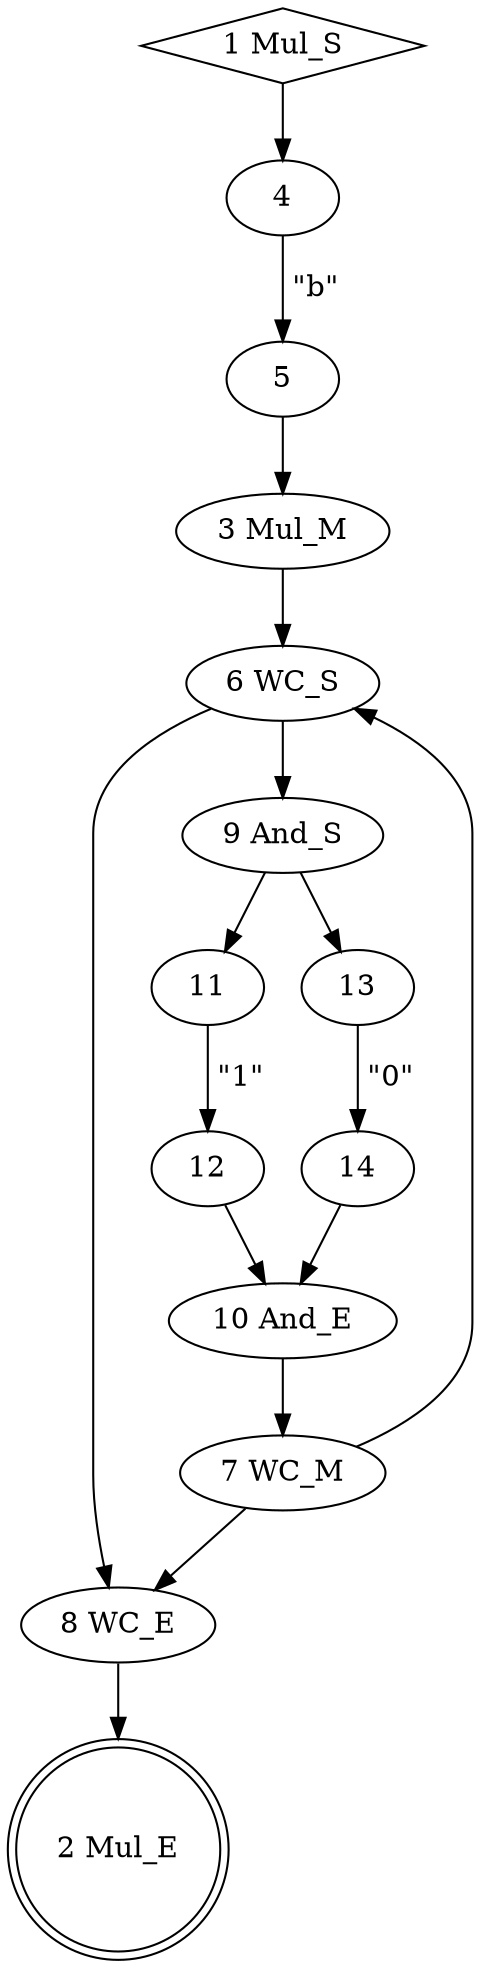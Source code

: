 digraph "Graph" {
	1 [label="1 Mul_S" shape=diamond]
	3 [label="3 Mul_M"]
	2 [label="2 Mul_E" shape=doublecircle]
	4 [label=4]
	5 [label=5]
	6 [label="6 WC_S"]
	7 [label="7 WC_M"]
	8 [label="8 WC_E"]
	9 [label="9 And_S"]
	10 [label="10 And_E"]
	11 [label=11]
	12 [label=12]
	13 [label=13]
	14 [label=14]
	1 -> 4 [label="" style=solid]
	3 -> 6 [label="" style=solid]
	4 -> 5 [label=" \"b\" "]
	5 -> 3 [label="" style=solid]
	6 -> 8 [label="" style=solid]
	6 -> 9 [label="" style=solid]
	7 -> 6 [label="" style=solid]
	7 -> 8 [label="" style=solid]
	8 -> 2 [label="" style=solid]
	9 -> 11 [label="" style=solid]
	9 -> 13 [label="" style=solid]
	10 -> 7 [label="" style=solid]
	11 -> 12 [label=" \"1\" "]
	12 -> 10 [label="" style=solid]
	13 -> 14 [label=" \"0\" "]
	14 -> 10 [label="" style=solid]
}
